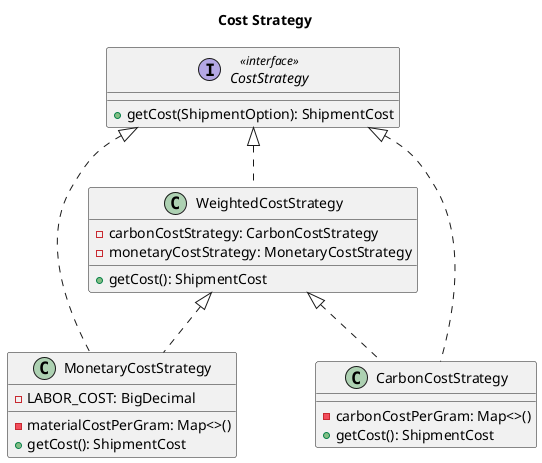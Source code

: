 @startuml
title  Cost Strategy

'https://tiny.amazon.com/vjm4xbw7/plancorpamazplanformencohtml

interface CostStrategy<<interface>> {
  +getCost(ShipmentOption): ShipmentCost
}

class MonetaryCostStrategy {
  -LABOR_COST: BigDecimal
  -materialCostPerGram: Map<>()
  +getCost(): ShipmentCost
}

class CarbonCostStrategy {
  -carbonCostPerGram: Map<>()
  +getCost(): ShipmentCost
}

class WeightedCostStrategy {
  -carbonCostStrategy: CarbonCostStrategy
  -monetaryCostStrategy: MonetaryCostStrategy
  +getCost(): ShipmentCost
  }


CostStrategy <|.. MonetaryCostStrategy
CostStrategy <|.. CarbonCostStrategy
CostStrategy <|.. WeightedCostStrategy
WeightedCostStrategy <|.. MonetaryCostStrategy
WeightedCostStrategy <|.. CarbonCostStrategy

@enduml